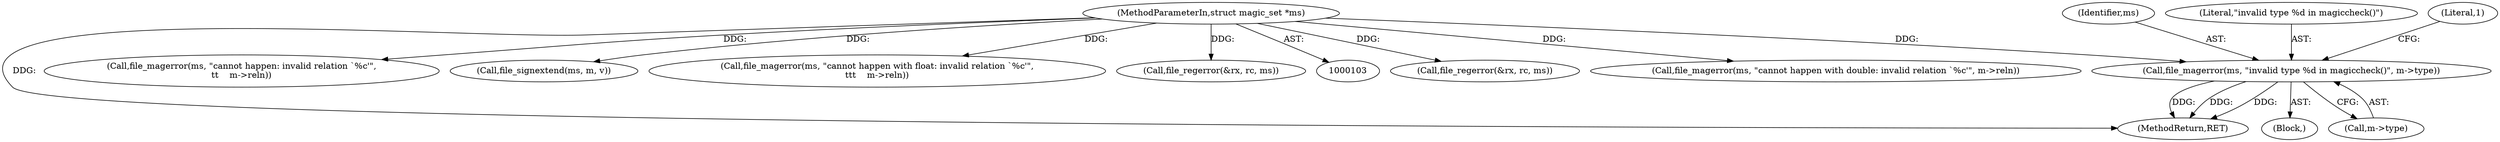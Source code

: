 digraph "0_file_4a284c89d6ef11aca34da65da7d673050a5ea320_1@pointer" {
"1000693" [label="(Call,file_magerror(ms, \"invalid type %d in magiccheck()\", m->type))"];
"1000104" [label="(MethodParameterIn,struct magic_set *ms)"];
"1000693" [label="(Call,file_magerror(ms, \"invalid type %d in magiccheck()\", m->type))"];
"1000661" [label="(Call,file_regerror(&rx, rc, ms))"];
"1000694" [label="(Identifier,ms)"];
"1000304" [label="(Call,file_magerror(ms, \"cannot happen with double: invalid relation `%c'\", m->reln))"];
"1000994" [label="(MethodReturn,RET)"];
"1000983" [label="(Call,file_magerror(ms, \"cannot happen: invalid relation `%c'\",\n\t\t    m->reln))"];
"1000104" [label="(MethodParameterIn,struct magic_set *ms)"];
"1000695" [label="(Literal,\"invalid type %d in magiccheck()\")"];
"1000704" [label="(Call,file_signextend(ms, m, v))"];
"1000701" [label="(Literal,1)"];
"1000132" [label="(Block,)"];
"1000239" [label="(Call,file_magerror(ms, \"cannot happen with float: invalid relation `%c'\",\n\t\t\t    m->reln))"];
"1000510" [label="(Call,file_regerror(&rx, rc, ms))"];
"1000696" [label="(Call,m->type)"];
"1000693" -> "1000132"  [label="AST: "];
"1000693" -> "1000696"  [label="CFG: "];
"1000694" -> "1000693"  [label="AST: "];
"1000695" -> "1000693"  [label="AST: "];
"1000696" -> "1000693"  [label="AST: "];
"1000701" -> "1000693"  [label="CFG: "];
"1000693" -> "1000994"  [label="DDG: "];
"1000693" -> "1000994"  [label="DDG: "];
"1000693" -> "1000994"  [label="DDG: "];
"1000104" -> "1000693"  [label="DDG: "];
"1000104" -> "1000103"  [label="AST: "];
"1000104" -> "1000994"  [label="DDG: "];
"1000104" -> "1000239"  [label="DDG: "];
"1000104" -> "1000304"  [label="DDG: "];
"1000104" -> "1000510"  [label="DDG: "];
"1000104" -> "1000661"  [label="DDG: "];
"1000104" -> "1000704"  [label="DDG: "];
"1000104" -> "1000983"  [label="DDG: "];
}
